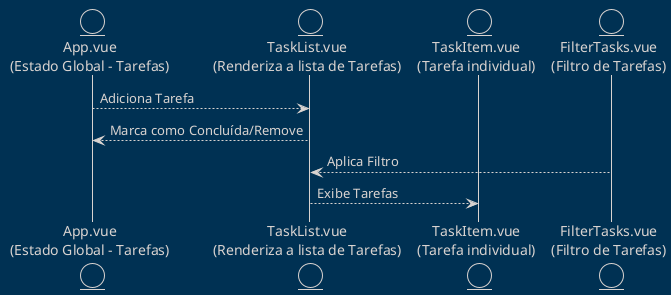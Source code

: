 @startuml
!theme blueprint
entity "App.vue\n(Estado Global - Tarefas)" as App
entity "TaskList.vue\n(Renderiza a lista de Tarefas)" as TaskList
entity "TaskItem.vue\n(Tarefa individual)" as TaskItem
entity "FilterTasks.vue\n(Filtro de Tarefas)" as FilterTasks

App --> TaskList : Adiciona Tarefa
TaskList --> App : Marca como Concluída/Remove
FilterTasks --> TaskList : Aplica Filtro
TaskList --> TaskItem : Exibe Tarefas
@enduml

